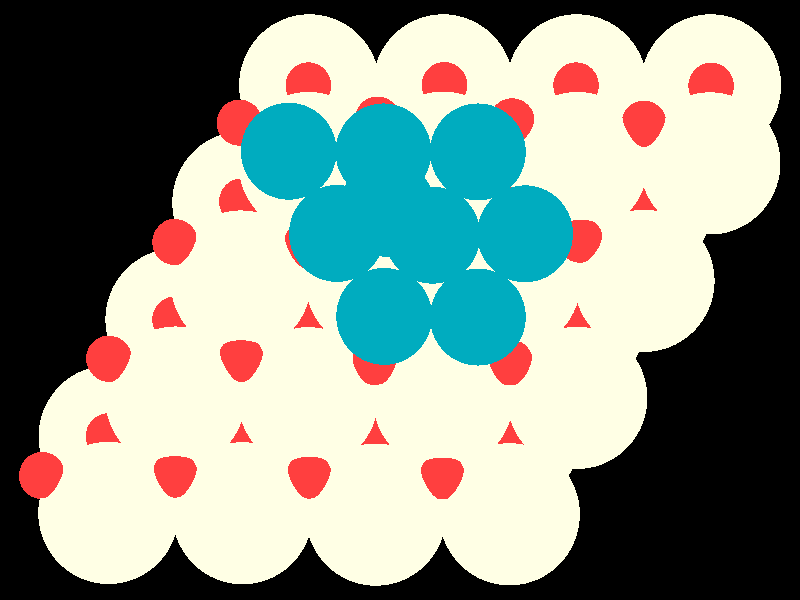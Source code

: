 #include "colors.inc"
#include "finish.inc"

global_settings {assumed_gamma 1 max_trace_level 6}
background {color White transmit 1.0}
camera {orthographic
  right -23.22*x up 17.22*y
  direction 1.00*z
  location <0,0,50.00> look_at <0,0,0>}
light_source {<  2.00,   3.00,  40.00> color White
  area_light <0.70, 0, 0>, <0, 0.70, 0>, 3, 3
  adaptive 1 jitter}

#declare simple = finish {phong 0.7}
#declare pale = finish {ambient 0.5 diffuse 0.85 roughness 0.001 specular 0.200 }
#declare intermediate = finish {ambient 0.3 diffuse 0.6 specular 0.1 roughness 0.04}
#declare vmd = finish {ambient 0.0 diffuse 0.65 phong 0.1 phong_size 40.0 specular 0.5 }
#declare jmol = finish {ambient 0.2 diffuse 0.6 specular 1 roughness 0.001 metallic}
#declare ase2 = finish {ambient 0.05 brilliance 3 diffuse 0.6 metallic specular 0.7 roughness 0.04 reflection 0.15}
#declare ase3 = finish {ambient 0.15 brilliance 2 diffuse 0.6 metallic specular 1.0 roughness 0.001 reflection 0.0}
#declare glass = finish {ambient 0.05 diffuse 0.3 specular 1.0 roughness 0.001}
#declare glass2 = finish {ambient 0.01 diffuse 0.3 specular 1.0 reflection 0.25 roughness 0.001}
#declare Rcell = 0.020;
#declare Rbond = 0.100;

#macro atom(LOC, R, COL, TRANS, FIN)
  sphere{LOC, R texture{pigment{color COL transmit TRANS} finish{FIN}}}
#end
#macro constrain(LOC, R, COL, TRANS FIN)
union{torus{R, Rcell rotate 45*z texture{pigment{color COL transmit TRANS} finish{FIN}}}
      torus{R, Rcell rotate -45*z texture{pigment{color COL transmit TRANS} finish{FIN}}}
      translate LOC}
#end

atom(< -2.63,   6.16,  -7.75>, 2.04, rgb <1.00, 1.00, 0.78>, 0.0, ase3) // #0 
atom(<  3.19,  -3.92,  -7.75>, 2.04, rgb <1.00, 1.00, 0.78>, 0.0, ase3) // #1 
atom(< -6.51,  -0.56,  -7.75>, 2.04, rgb <1.00, 1.00, 0.78>, 0.0, ase3) // #2 
atom(<  5.13,  -0.56,  -7.75>, 2.04, rgb <1.00, 1.00, 0.78>, 0.0, ase3) // #3 
atom(<  1.25,   6.16,  -7.75>, 2.04, rgb <1.00, 1.00, 0.78>, 0.0, ase3) // #4 
atom(<  7.07,   2.80,  -7.75>, 2.04, rgb <1.00, 1.00, 0.78>, 0.0, ase3) // #5 
atom(< -2.63,  -0.56,  -7.75>, 2.04, rgb <1.00, 1.00, 0.78>, 0.0, ase3) // #6 
atom(<  9.02,   6.16,  -7.75>, 2.04, rgb <1.00, 1.00, 0.78>, 0.0, ase3) // #7 
atom(<  5.13,   6.16,  -7.75>, 2.04, rgb <1.00, 1.00, 0.78>, 0.0, ase3) // #8 
atom(< -0.69,  -3.92,  -7.75>, 2.04, rgb <1.00, 1.00, 0.78>, 0.0, ase3) // #9 
atom(<  1.25,  -0.56,  -7.75>, 2.04, rgb <1.00, 1.00, 0.78>, 0.0, ase3) // #10 
atom(< -0.69,   2.80,  -7.75>, 2.04, rgb <1.00, 1.00, 0.78>, 0.0, ase3) // #11 
atom(< -8.45,  -3.92,  -7.75>, 2.04, rgb <1.00, 1.00, 0.78>, 0.0, ase3) // #12 
atom(<  3.19,   2.80,  -7.75>, 2.04, rgb <1.00, 1.00, 0.78>, 0.0, ase3) // #13 
atom(< -4.57,   2.80,  -7.75>, 2.04, rgb <1.00, 1.00, 0.78>, 0.0, ase3) // #14 
atom(< -4.57,  -3.92,  -7.75>, 2.04, rgb <1.00, 1.00, 0.78>, 0.0, ase3) // #15 
atom(< -4.57,  -6.12,  -4.64>, 2.04, rgb <1.00, 1.00, 0.78>, 0.0, ase3) // #16 
atom(<  3.21,   0.55,  -4.68>, 2.04, rgb <1.00, 1.00, 0.78>, 0.0, ase3) // #17 
atom(< -2.67,  -2.82,  -4.64>, 2.04, rgb <1.00, 1.00, 0.78>, 0.0, ase3) // #18 
atom(< -0.70,  -6.16,  -4.65>, 2.04, rgb <1.00, 1.00, 0.78>, 0.0, ase3) // #19 
atom(< -0.71,   0.55,  -4.68>, 2.04, rgb <1.00, 1.00, 0.78>, 0.0, ase3) // #20 
atom(<  1.25,  -2.83,  -4.62>, 2.04, rgb <1.00, 1.00, 0.78>, 0.0, ase3) // #21 
atom(<  1.25,   3.94,  -4.68>, 2.04, rgb <1.00, 1.00, 0.78>, 0.0, ase3) // #22 
atom(<  7.09,   0.55,  -4.62>, 2.04, rgb <1.00, 1.00, 0.78>, 0.0, ase3) // #23 
atom(< -8.46,  -6.11,  -4.64>, 2.04, rgb <1.00, 1.00, 0.78>, 0.0, ase3) // #24 
atom(<  9.00,   3.92,  -4.63>, 2.04, rgb <1.00, 1.00, 0.78>, 0.0, ase3) // #25 
atom(< -6.52,  -2.80,  -4.64>, 2.04, rgb <1.00, 1.00, 0.78>, 0.0, ase3) // #26 
atom(<  5.14,  -2.81,  -4.62>, 2.04, rgb <1.00, 1.00, 0.78>, 0.0, ase3) // #27 
atom(< -4.62,   0.53,  -4.64>, 2.04, rgb <1.00, 1.00, 0.78>, 0.0, ase3) // #28 
atom(<  5.16,   3.93,  -4.62>, 2.04, rgb <1.00, 1.00, 0.78>, 0.0, ase3) // #29 
atom(< -2.65,   3.93,  -4.66>, 2.04, rgb <1.00, 1.00, 0.78>, 0.0, ase3) // #30 
atom(<  3.18,  -6.15,  -4.63>, 2.04, rgb <1.00, 1.00, 0.78>, 0.0, ase3) // #31 
atom(< -2.63,   1.68,  -8.54>, 0.66, rgb <1.00, 0.05, 0.05>, 0.0, ase3) // #32 
atom(< -8.45,  -1.68,  -8.54>, 0.66, rgb <1.00, 0.05, 0.05>, 0.0, ase3) // #33 
atom(< -0.69,   5.04,  -8.54>, 0.66, rgb <1.00, 0.05, 0.05>, 0.0, ase3) // #34 
atom(<-10.40,  -5.05,  -8.54>, 0.66, rgb <1.00, 0.05, 0.05>, 0.0, ase3) // #35 
atom(<  3.19,  -1.68,  -8.54>, 0.66, rgb <1.00, 0.05, 0.05>, 0.0, ase3) // #36 
atom(< -4.57,   5.04,  -8.54>, 0.66, rgb <1.00, 0.05, 0.05>, 0.0, ase3) // #37 
atom(<  1.25,   1.68,  -8.54>, 0.66, rgb <1.00, 0.05, 0.05>, 0.0, ase3) // #38 
atom(< -6.51,   1.68,  -8.54>, 0.66, rgb <1.00, 0.05, 0.05>, 0.0, ase3) // #39 
atom(< -6.51,  -5.05,  -8.54>, 0.66, rgb <1.00, 0.05, 0.05>, 0.0, ase3) // #40 
atom(<  7.07,   5.04,  -8.54>, 0.66, rgb <1.00, 0.05, 0.05>, 0.0, ase3) // #41 
atom(< -0.69,  -1.68,  -8.54>, 0.66, rgb <1.00, 0.05, 0.05>, 0.0, ase3) // #42 
atom(< -2.63,  -5.05,  -8.54>, 0.66, rgb <1.00, 0.05, 0.05>, 0.0, ase3) // #43 
atom(< -4.57,  -1.68,  -8.54>, 0.66, rgb <1.00, 0.05, 0.05>, 0.0, ase3) // #44 
atom(<  3.19,   5.04,  -8.54>, 0.66, rgb <1.00, 0.05, 0.05>, 0.0, ase3) // #45 
atom(<  5.13,   1.68,  -8.54>, 0.66, rgb <1.00, 0.05, 0.05>, 0.0, ase3) // #46 
atom(<  1.25,  -5.05,  -8.54>, 0.66, rgb <1.00, 0.05, 0.05>, 0.0, ase3) // #47 
atom(< -4.57,  -6.17,  -6.96>, 0.66, rgb <1.00, 0.05, 0.05>, 0.0, ase3) // #48 
atom(< -2.63,  -2.80,  -6.96>, 0.66, rgb <1.00, 0.05, 0.05>, 0.0, ase3) // #49 
atom(< -0.69,  -6.17,  -6.96>, 0.66, rgb <1.00, 0.05, 0.05>, 0.0, ase3) // #50 
atom(< -4.57,   0.56,  -6.96>, 0.66, rgb <1.00, 0.05, 0.05>, 0.0, ase3) // #51 
atom(< -0.69,   0.56,  -6.96>, 0.66, rgb <1.00, 0.05, 0.05>, 0.0, ase3) // #52 
atom(<  7.07,   0.56,  -6.96>, 0.66, rgb <1.00, 0.05, 0.05>, 0.0, ase3) // #53 
atom(<  1.25,  -2.80,  -6.96>, 0.66, rgb <1.00, 0.05, 0.05>, 0.0, ase3) // #54 
atom(< -6.51,  -2.80,  -6.96>, 0.66, rgb <1.00, 0.05, 0.05>, 0.0, ase3) // #55 
atom(<  5.13,  -2.80,  -6.96>, 0.66, rgb <1.00, 0.05, 0.05>, 0.0, ase3) // #56 
atom(< -8.45,  -6.17,  -6.96>, 0.66, rgb <1.00, 0.05, 0.05>, 0.0, ase3) // #57 
atom(<  3.19,   0.56,  -6.96>, 0.66, rgb <1.00, 0.05, 0.05>, 0.0, ase3) // #58 
atom(<  3.19,  -6.17,  -6.96>, 0.66, rgb <1.00, 0.05, 0.05>, 0.0, ase3) // #59 
atom(<  9.02,   3.92,  -6.96>, 0.66, rgb <1.00, 0.05, 0.05>, 0.0, ase3) // #60 
atom(<  5.13,   3.92,  -6.96>, 0.66, rgb <1.00, 0.05, 0.05>, 0.0, ase3) // #61 
atom(< -2.63,   3.92,  -6.96>, 0.66, rgb <1.00, 0.05, 0.05>, 0.0, ase3) // #62 
atom(<  1.25,   3.92,  -6.96>, 0.66, rgb <1.00, 0.05, 0.05>, 0.0, ase3) // #63 
atom(< -0.70,  -3.90,  -5.44>, 0.66, rgb <1.00, 0.05, 0.05>, 0.0, ase3) // #64 
atom(< -4.59,   2.83,  -5.44>, 0.66, rgb <1.00, 0.05, 0.05>, 0.0, ase3) // #65 
atom(<  9.03,   6.15,  -5.45>, 0.66, rgb <1.00, 0.05, 0.05>, 0.0, ase3) // #66 
atom(<  5.11,   6.16,  -5.44>, 0.66, rgb <1.00, 0.05, 0.05>, 0.0, ase3) // #67 
atom(<  7.07,   2.80,  -5.44>, 0.66, rgb <1.00, 0.05, 0.05>, 0.0, ase3) // #68 
atom(<  1.23,  -0.63,  -5.45>, 0.66, rgb <1.00, 0.05, 0.05>, 0.0, ase3) // #69 
atom(< -2.66,   6.16,  -5.44>, 0.66, rgb <1.00, 0.05, 0.05>, 0.0, ase3) // #70 
atom(< -6.53,  -0.56,  -5.46>, 0.66, rgb <1.00, 0.05, 0.05>, 0.0, ase3) // #71 
atom(< -2.62,  -0.59,  -5.45>, 0.66, rgb <1.00, 0.05, 0.05>, 0.0, ase3) // #72 
atom(< -0.73,   2.82,  -5.44>, 0.66, rgb <1.00, 0.05, 0.05>, 0.0, ase3) // #73 
atom(<  5.13,  -0.56,  -5.43>, 0.66, rgb <1.00, 0.05, 0.05>, 0.0, ase3) // #74 
atom(< -4.57,  -3.92,  -5.45>, 0.66, rgb <1.00, 0.05, 0.05>, 0.0, ase3) // #75 
atom(<  3.24,   2.85,  -5.45>, 0.66, rgb <1.00, 0.05, 0.05>, 0.0, ase3) // #76 
atom(<  1.29,   6.17,  -5.45>, 0.66, rgb <1.00, 0.05, 0.05>, 0.0, ase3) // #77 
atom(< -8.46,  -3.91,  -5.45>, 0.66, rgb <1.00, 0.05, 0.05>, 0.0, ase3) // #78 
atom(<  3.19,  -3.92,  -5.44>, 0.66, rgb <1.00, 0.05, 0.05>, 0.0, ase3) // #79 
atom(< -0.65,   5.18,  -3.84>, 0.66, rgb <1.00, 0.05, 0.05>, 0.0, ase3) // #80 
atom(<  7.08,   5.06,  -3.87>, 0.66, rgb <1.00, 0.05, 0.05>, 0.0, ase3) // #81 
atom(<  3.25,   5.13,  -3.69>, 0.66, rgb <1.00, 0.05, 0.05>, 0.0, ase3) // #82 
atom(<-10.39,  -5.02,  -3.87>, 0.66, rgb <1.00, 0.05, 0.05>, 0.0, ase3) // #83 
atom(< -2.73,   1.58,  -3.83>, 0.66, rgb <1.00, 0.05, 0.05>, 0.0, ase3) // #84 
atom(< -4.61,  -1.69,  -3.88>, 0.66, rgb <1.00, 0.05, 0.05>, 0.0, ase3) // #85 
atom(< -6.53,  -5.01,  -3.88>, 0.66, rgb <1.00, 0.05, 0.05>, 0.0, ase3) // #86 
atom(< -8.44,  -1.69,  -3.86>, 0.66, rgb <1.00, 0.05, 0.05>, 0.0, ase3) // #87 
atom(<  1.26,   1.67,  -4.09>, 0.66, rgb <1.00, 0.05, 0.05>, 0.0, ase3) // #88 
atom(< -0.74,  -1.78,  -3.69>, 0.66, rgb <1.00, 0.05, 0.05>, 0.0, ase3) // #89 
atom(< -2.64,  -5.04,  -3.87>, 0.66, rgb <1.00, 0.05, 0.05>, 0.0, ase3) // #90 
atom(< -6.53,   1.66,  -3.87>, 0.66, rgb <1.00, 0.05, 0.05>, 0.0, ase3) // #91 
atom(<  5.23,   1.73,  -3.72>, 0.66, rgb <1.00, 0.05, 0.05>, 0.0, ase3) // #92 
atom(<  3.20,  -1.79,  -3.72>, 0.66, rgb <1.00, 0.05, 0.05>, 0.0, ase3) // #93 
atom(<  1.23,  -5.06,  -3.87>, 0.66, rgb <1.00, 0.05, 0.05>, 0.0, ase3) // #94 
atom(< -4.66,   5.09,  -3.70>, 0.66, rgb <1.00, 0.05, 0.05>, 0.0, ase3) // #95 
atom(< -0.46,  -0.47,  -2.05>, 1.39, rgb <0.00, 0.41, 0.52>, 0.0, ase3) // #96 
atom(<  0.94,   1.86,  -2.04>, 1.39, rgb <0.00, 0.41, 0.52>, 0.0, ase3) // #97 
atom(<  2.26,  -0.49,  -2.25>, 1.39, rgb <0.00, 0.41, 0.52>, 0.0, ase3) // #98 
atom(< -0.36,   2.63,   0.00>, 1.39, rgb <0.00, 0.41, 0.52>, 0.0, ase3) // #99 
atom(<  3.63,   1.90,  -2.25>, 1.39, rgb <0.00, 0.41, 0.52>, 0.0, ase3) // #100 
atom(< -1.83,   1.91,  -2.00>, 1.39, rgb <0.00, 0.41, 0.52>, 0.0, ase3) // #101 
atom(<  2.26,   4.25,  -2.05>, 1.39, rgb <0.00, 0.41, 0.52>, 0.0, ase3) // #102 
atom(< -0.48,   4.25,  -2.01>, 1.39, rgb <0.00, 0.41, 0.52>, 0.0, ase3) // #103 
atom(< -3.23,   4.27,  -2.12>, 1.39, rgb <0.00, 0.41, 0.52>, 0.0, ase3) // #104 
